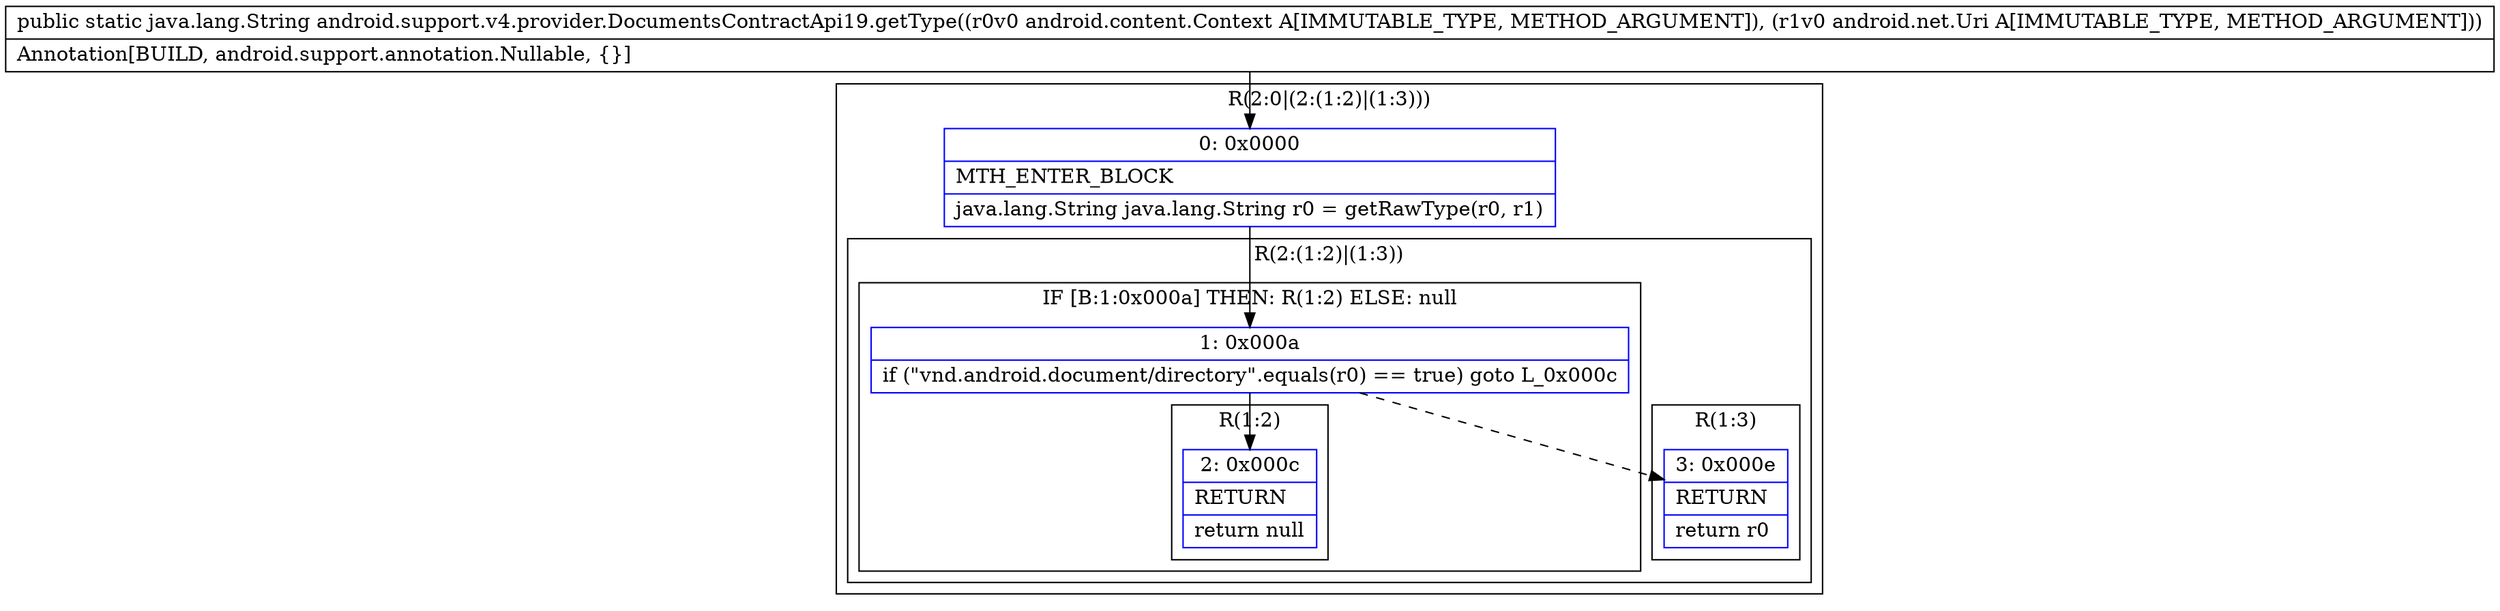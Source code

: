 digraph "CFG forandroid.support.v4.provider.DocumentsContractApi19.getType(Landroid\/content\/Context;Landroid\/net\/Uri;)Ljava\/lang\/String;" {
subgraph cluster_Region_550178918 {
label = "R(2:0|(2:(1:2)|(1:3)))";
node [shape=record,color=blue];
Node_0 [shape=record,label="{0\:\ 0x0000|MTH_ENTER_BLOCK\l|java.lang.String java.lang.String r0 = getRawType(r0, r1)\l}"];
subgraph cluster_Region_1102954727 {
label = "R(2:(1:2)|(1:3))";
node [shape=record,color=blue];
subgraph cluster_IfRegion_747480907 {
label = "IF [B:1:0x000a] THEN: R(1:2) ELSE: null";
node [shape=record,color=blue];
Node_1 [shape=record,label="{1\:\ 0x000a|if (\"vnd.android.document\/directory\".equals(r0) == true) goto L_0x000c\l}"];
subgraph cluster_Region_459963653 {
label = "R(1:2)";
node [shape=record,color=blue];
Node_2 [shape=record,label="{2\:\ 0x000c|RETURN\l|return null\l}"];
}
}
subgraph cluster_Region_325483891 {
label = "R(1:3)";
node [shape=record,color=blue];
Node_3 [shape=record,label="{3\:\ 0x000e|RETURN\l|return r0\l}"];
}
}
}
MethodNode[shape=record,label="{public static java.lang.String android.support.v4.provider.DocumentsContractApi19.getType((r0v0 android.content.Context A[IMMUTABLE_TYPE, METHOD_ARGUMENT]), (r1v0 android.net.Uri A[IMMUTABLE_TYPE, METHOD_ARGUMENT]))  | Annotation[BUILD, android.support.annotation.Nullable, \{\}]\l}"];
MethodNode -> Node_0;
Node_0 -> Node_1;
Node_1 -> Node_2;
Node_1 -> Node_3[style=dashed];
}

